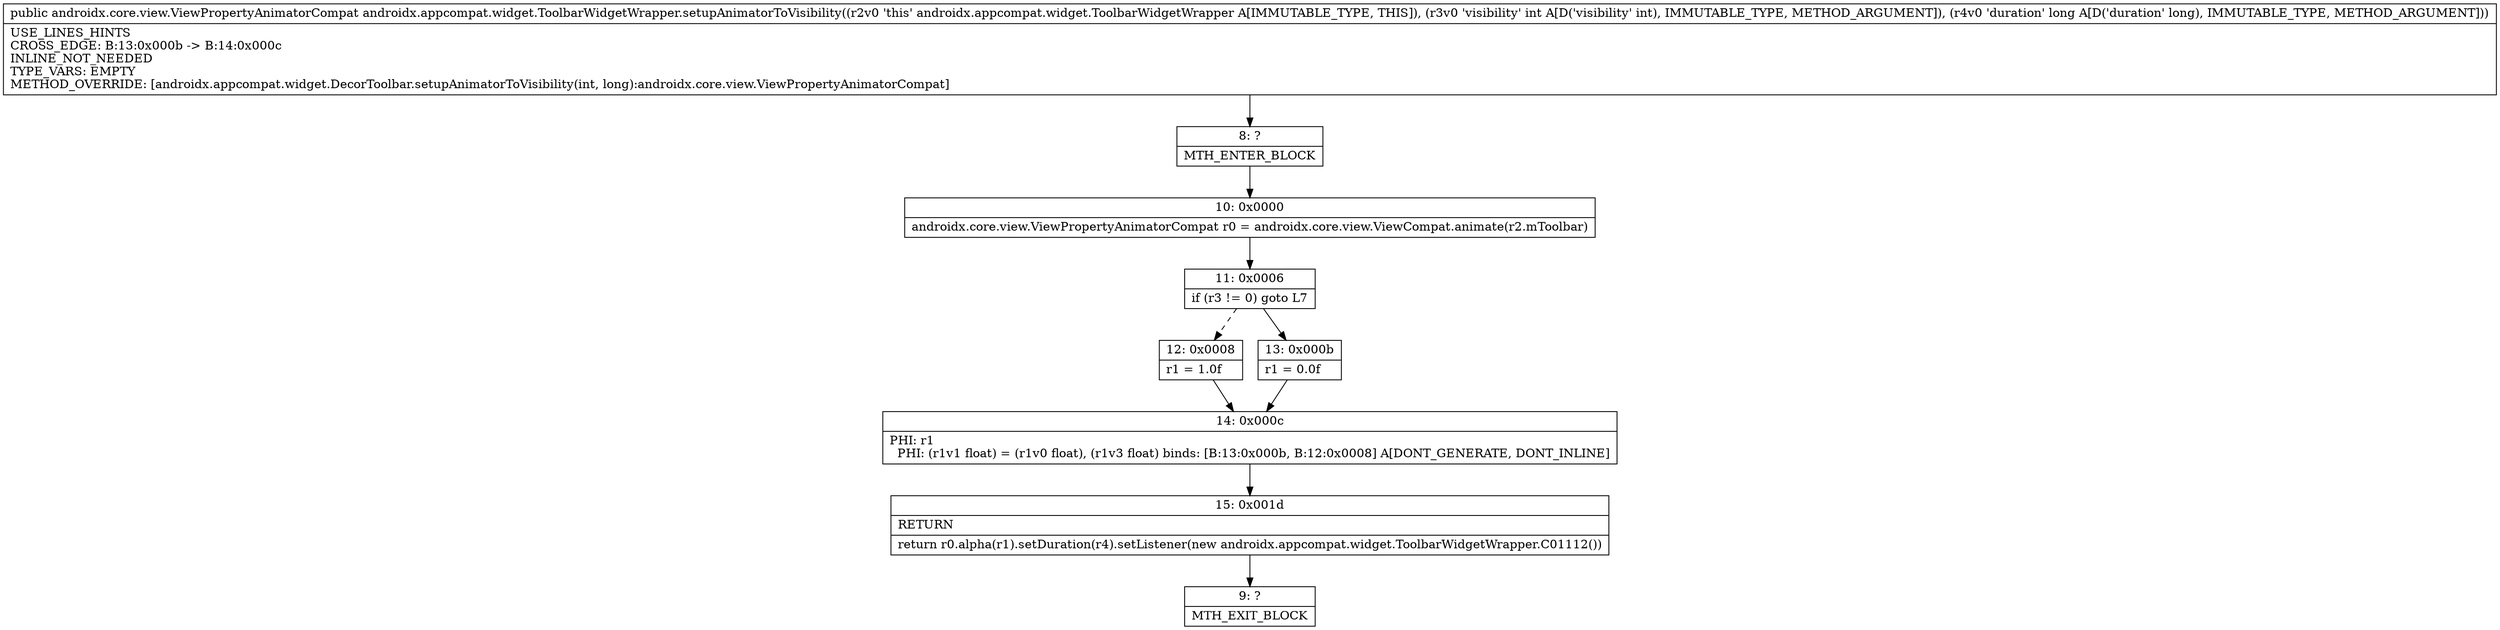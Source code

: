 digraph "CFG forandroidx.appcompat.widget.ToolbarWidgetWrapper.setupAnimatorToVisibility(IJ)Landroidx\/core\/view\/ViewPropertyAnimatorCompat;" {
Node_8 [shape=record,label="{8\:\ ?|MTH_ENTER_BLOCK\l}"];
Node_10 [shape=record,label="{10\:\ 0x0000|androidx.core.view.ViewPropertyAnimatorCompat r0 = androidx.core.view.ViewCompat.animate(r2.mToolbar)\l}"];
Node_11 [shape=record,label="{11\:\ 0x0006|if (r3 != 0) goto L7\l}"];
Node_12 [shape=record,label="{12\:\ 0x0008|r1 = 1.0f\l}"];
Node_14 [shape=record,label="{14\:\ 0x000c|PHI: r1 \l  PHI: (r1v1 float) = (r1v0 float), (r1v3 float) binds: [B:13:0x000b, B:12:0x0008] A[DONT_GENERATE, DONT_INLINE]\l}"];
Node_15 [shape=record,label="{15\:\ 0x001d|RETURN\l|return r0.alpha(r1).setDuration(r4).setListener(new androidx.appcompat.widget.ToolbarWidgetWrapper.C01112())\l}"];
Node_9 [shape=record,label="{9\:\ ?|MTH_EXIT_BLOCK\l}"];
Node_13 [shape=record,label="{13\:\ 0x000b|r1 = 0.0f\l}"];
MethodNode[shape=record,label="{public androidx.core.view.ViewPropertyAnimatorCompat androidx.appcompat.widget.ToolbarWidgetWrapper.setupAnimatorToVisibility((r2v0 'this' androidx.appcompat.widget.ToolbarWidgetWrapper A[IMMUTABLE_TYPE, THIS]), (r3v0 'visibility' int A[D('visibility' int), IMMUTABLE_TYPE, METHOD_ARGUMENT]), (r4v0 'duration' long A[D('duration' long), IMMUTABLE_TYPE, METHOD_ARGUMENT]))  | USE_LINES_HINTS\lCROSS_EDGE: B:13:0x000b \-\> B:14:0x000c\lINLINE_NOT_NEEDED\lTYPE_VARS: EMPTY\lMETHOD_OVERRIDE: [androidx.appcompat.widget.DecorToolbar.setupAnimatorToVisibility(int, long):androidx.core.view.ViewPropertyAnimatorCompat]\l}"];
MethodNode -> Node_8;Node_8 -> Node_10;
Node_10 -> Node_11;
Node_11 -> Node_12[style=dashed];
Node_11 -> Node_13;
Node_12 -> Node_14;
Node_14 -> Node_15;
Node_15 -> Node_9;
Node_13 -> Node_14;
}

